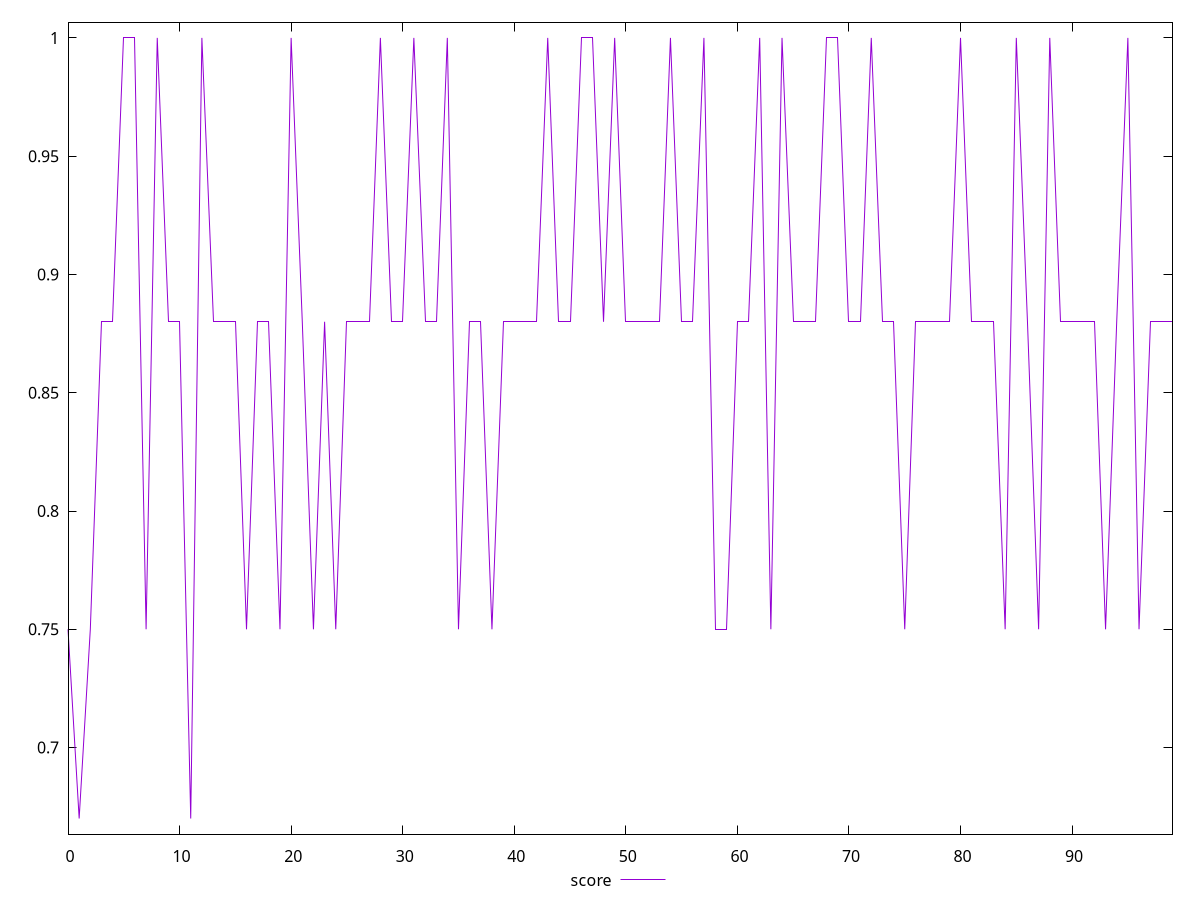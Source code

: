reset

$score <<EOF
0 0.75
1 0.67
2 0.75
3 0.88
4 0.88
5 1
6 1
7 0.75
8 1
9 0.88
10 0.88
11 0.67
12 1
13 0.88
14 0.88
15 0.88
16 0.75
17 0.88
18 0.88
19 0.75
20 1
21 0.88
22 0.75
23 0.88
24 0.75
25 0.88
26 0.88
27 0.88
28 1
29 0.88
30 0.88
31 1
32 0.88
33 0.88
34 1
35 0.75
36 0.88
37 0.88
38 0.75
39 0.88
40 0.88
41 0.88
42 0.88
43 1
44 0.88
45 0.88
46 1
47 1
48 0.88
49 1
50 0.88
51 0.88
52 0.88
53 0.88
54 1
55 0.88
56 0.88
57 1
58 0.75
59 0.75
60 0.88
61 0.88
62 1
63 0.75
64 1
65 0.88
66 0.88
67 0.88
68 1
69 1
70 0.88
71 0.88
72 1
73 0.88
74 0.88
75 0.75
76 0.88
77 0.88
78 0.88
79 0.88
80 1
81 0.88
82 0.88
83 0.88
84 0.75
85 1
86 0.88
87 0.75
88 1
89 0.88
90 0.88
91 0.88
92 0.88
93 0.75
94 0.88
95 1
96 0.75
97 0.88
98 0.88
99 0.88
EOF

set key outside below
set xrange [0:99]
set yrange [0.6634:1.0066]
set trange [0.6634:1.0066]
set terminal svg size 640, 500 enhanced background rgb 'white'
set output "report_00017_2021-02-10T15-08-03.406Z/uses-http2/samples/pages/score/values.svg"

plot $score title "score" with line

reset
